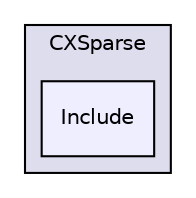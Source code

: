 digraph "libs/SuiteSparse/CXSparse/Include" {
  compound=true
  node [ fontsize="10", fontname="Helvetica"];
  edge [ labelfontsize="10", labelfontname="Helvetica"];
  subgraph clusterdir_0e12e647490e8d189a9c8b720f02e403 {
    graph [ bgcolor="#ddddee", pencolor="black", label="CXSparse" fontname="Helvetica", fontsize="10", URL="dir_0e12e647490e8d189a9c8b720f02e403.html"]
  dir_a37b45bcc03d291cbd5d80177af5f1cf [shape=box, label="Include", style="filled", fillcolor="#eeeeff", pencolor="black", URL="dir_a37b45bcc03d291cbd5d80177af5f1cf.html"];
  }
}
